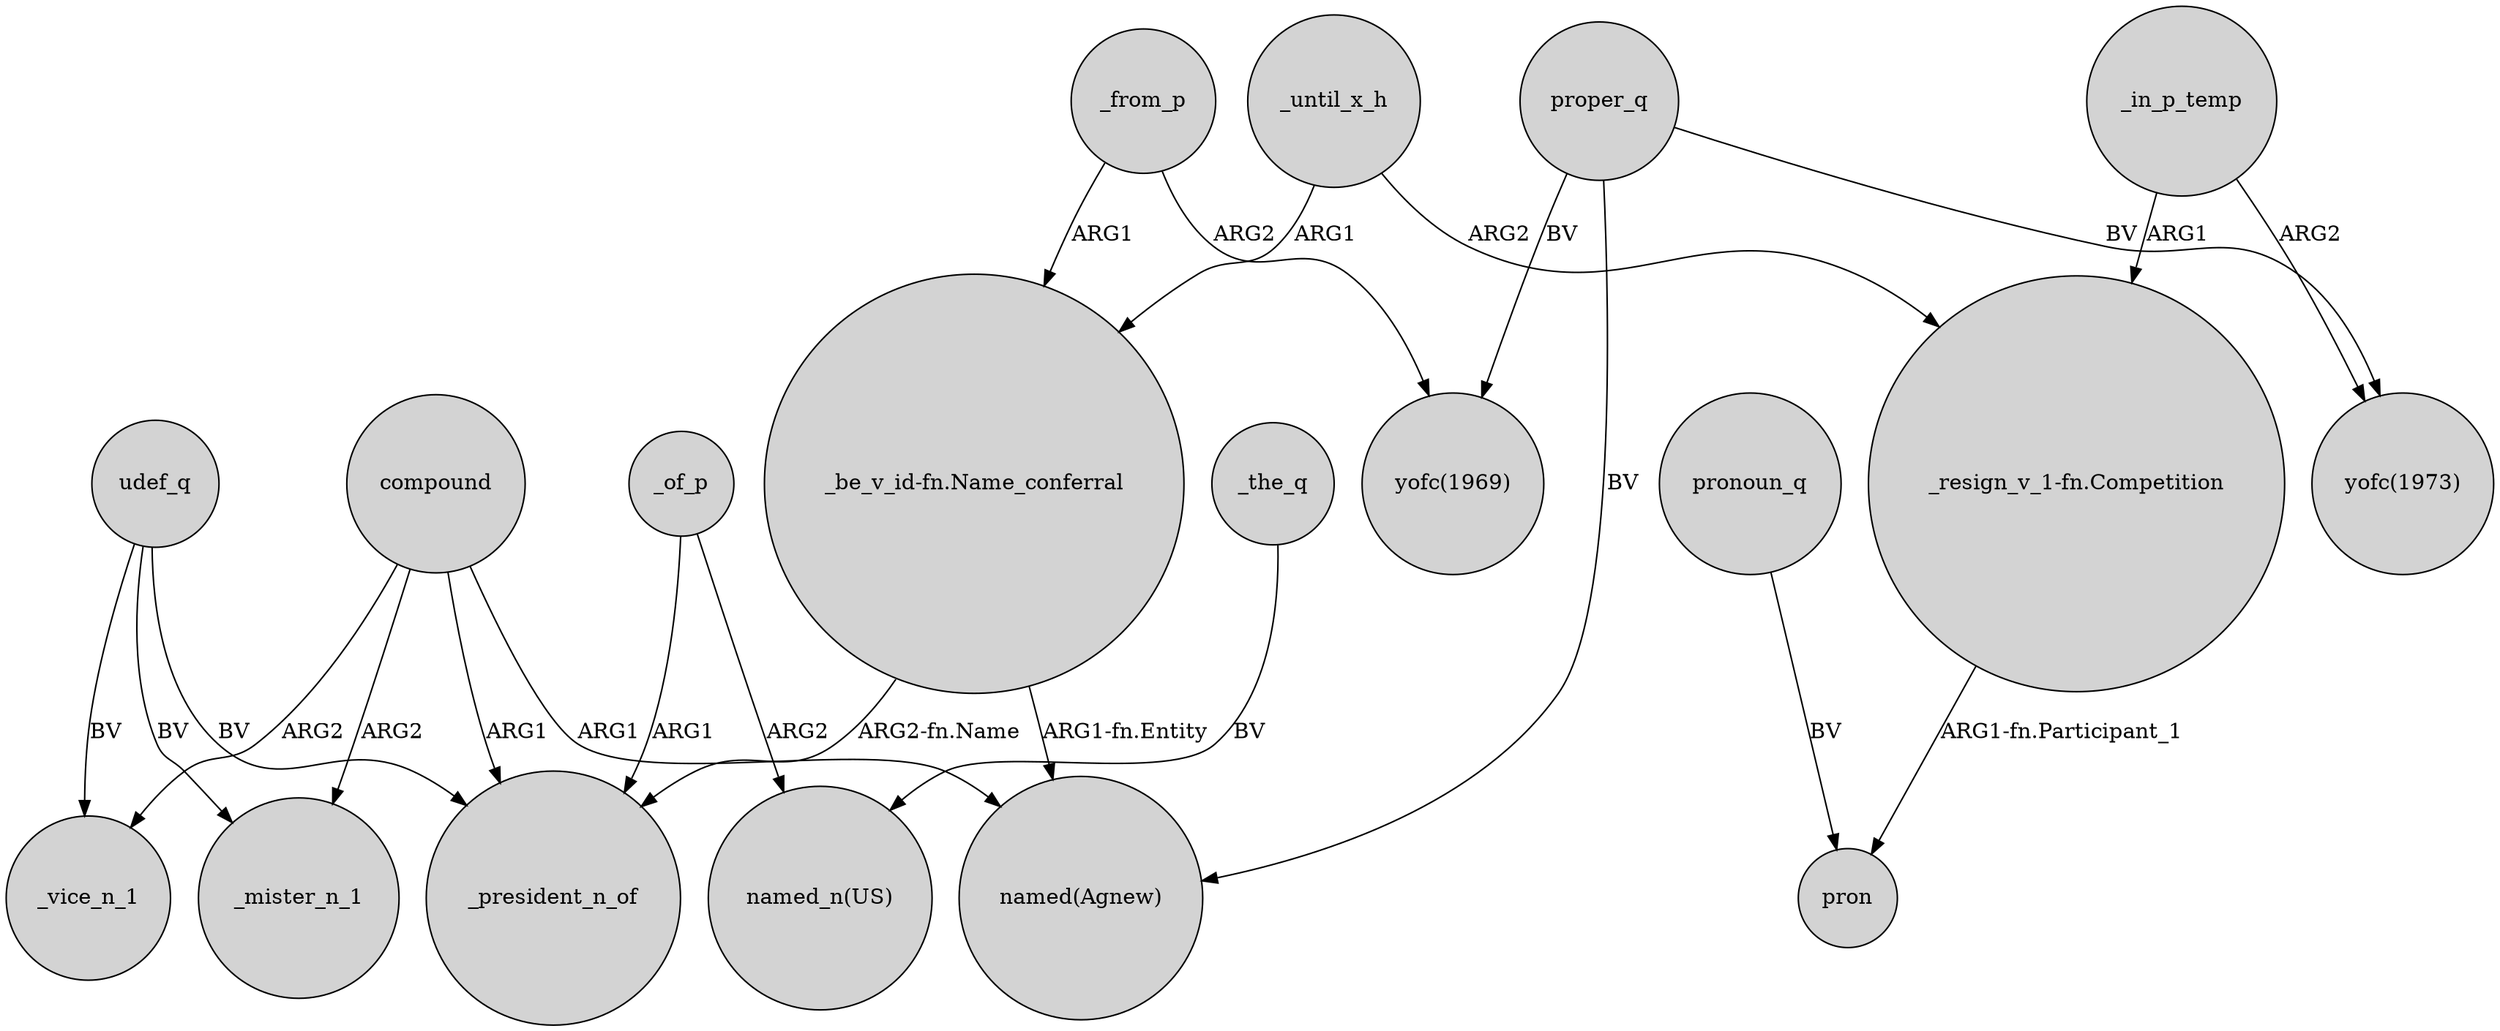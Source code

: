 digraph {
	node [shape=circle style=filled]
	compound -> _mister_n_1 [label=ARG2]
	_until_x_h -> "_resign_v_1-fn.Competition" [label=ARG2]
	_the_q -> "named_n(US)" [label=BV]
	proper_q -> "named(Agnew)" [label=BV]
	_of_p -> _president_n_of [label=ARG1]
	proper_q -> "yofc(1973)" [label=BV]
	proper_q -> "yofc(1969)" [label=BV]
	_from_p -> "yofc(1969)" [label=ARG2]
	udef_q -> _mister_n_1 [label=BV]
	pronoun_q -> pron [label=BV]
	udef_q -> _vice_n_1 [label=BV]
	_from_p -> "_be_v_id-fn.Name_conferral" [label=ARG1]
	_of_p -> "named_n(US)" [label=ARG2]
	compound -> _vice_n_1 [label=ARG2]
	"_resign_v_1-fn.Competition" -> pron [label="ARG1-fn.Participant_1"]
	"_be_v_id-fn.Name_conferral" -> "named(Agnew)" [label="ARG1-fn.Entity"]
	_until_x_h -> "_be_v_id-fn.Name_conferral" [label=ARG1]
	compound -> _president_n_of [label=ARG1]
	_in_p_temp -> "yofc(1973)" [label=ARG2]
	compound -> "named(Agnew)" [label=ARG1]
	_in_p_temp -> "_resign_v_1-fn.Competition" [label=ARG1]
	udef_q -> _president_n_of [label=BV]
	"_be_v_id-fn.Name_conferral" -> _president_n_of [label="ARG2-fn.Name"]
}
